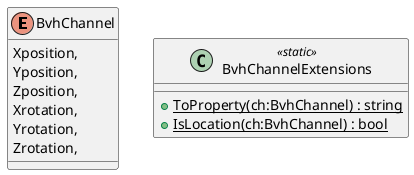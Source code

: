 @startuml
enum BvhChannel {
    Xposition,
    Yposition,
    Zposition,
    Xrotation,
    Yrotation,
    Zrotation,
}
class BvhChannelExtensions <<static>> {
    + {static} ToProperty(ch:BvhChannel) : string
    + {static} IsLocation(ch:BvhChannel) : bool
}
@enduml

